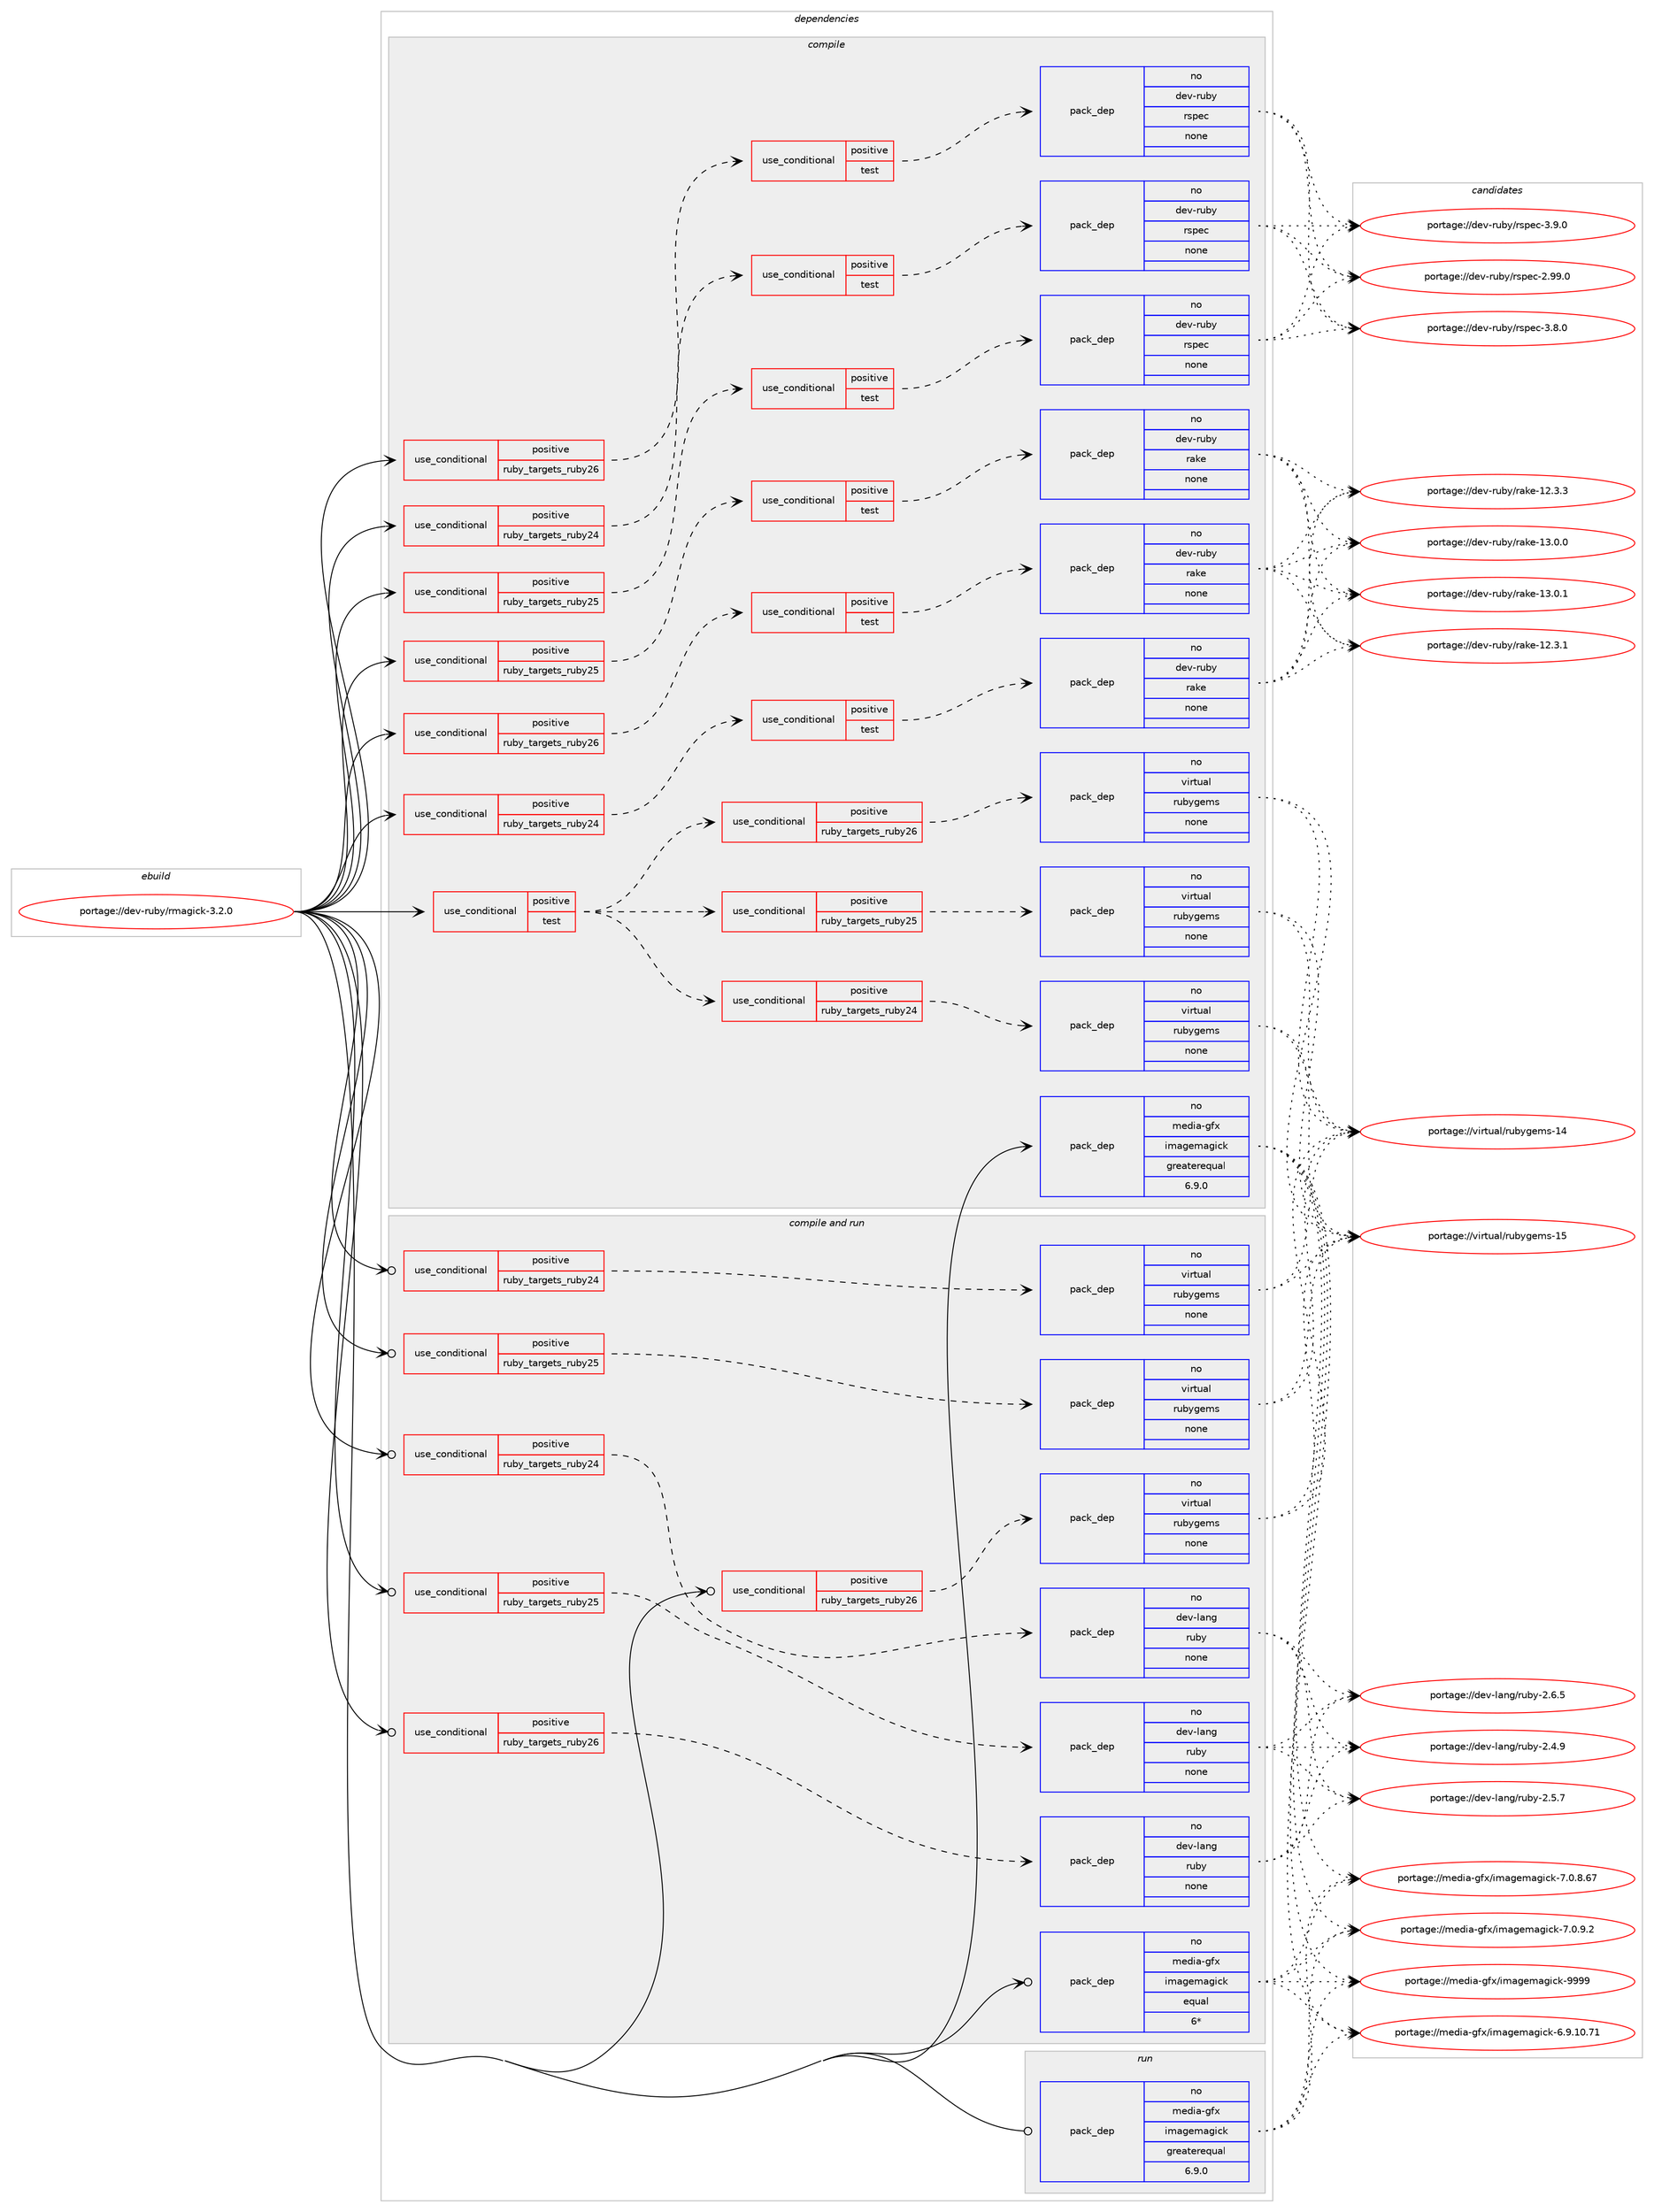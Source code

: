 digraph prolog {

# *************
# Graph options
# *************

newrank=true;
concentrate=true;
compound=true;
graph [rankdir=LR,fontname=Helvetica,fontsize=10,ranksep=1.5];#, ranksep=2.5, nodesep=0.2];
edge  [arrowhead=vee];
node  [fontname=Helvetica,fontsize=10];

# **********
# The ebuild
# **********

subgraph cluster_leftcol {
color=gray;
rank=same;
label=<<i>ebuild</i>>;
id [label="portage://dev-ruby/rmagick-3.2.0", color=red, width=4, href="../dev-ruby/rmagick-3.2.0.svg"];
}

# ****************
# The dependencies
# ****************

subgraph cluster_midcol {
color=gray;
label=<<i>dependencies</i>>;
subgraph cluster_compile {
fillcolor="#eeeeee";
style=filled;
label=<<i>compile</i>>;
subgraph cond62096 {
dependency240303 [label=<<TABLE BORDER="0" CELLBORDER="1" CELLSPACING="0" CELLPADDING="4"><TR><TD ROWSPAN="3" CELLPADDING="10">use_conditional</TD></TR><TR><TD>positive</TD></TR><TR><TD>ruby_targets_ruby24</TD></TR></TABLE>>, shape=none, color=red];
subgraph cond62097 {
dependency240304 [label=<<TABLE BORDER="0" CELLBORDER="1" CELLSPACING="0" CELLPADDING="4"><TR><TD ROWSPAN="3" CELLPADDING="10">use_conditional</TD></TR><TR><TD>positive</TD></TR><TR><TD>test</TD></TR></TABLE>>, shape=none, color=red];
subgraph pack174662 {
dependency240305 [label=<<TABLE BORDER="0" CELLBORDER="1" CELLSPACING="0" CELLPADDING="4" WIDTH="220"><TR><TD ROWSPAN="6" CELLPADDING="30">pack_dep</TD></TR><TR><TD WIDTH="110">no</TD></TR><TR><TD>dev-ruby</TD></TR><TR><TD>rake</TD></TR><TR><TD>none</TD></TR><TR><TD></TD></TR></TABLE>>, shape=none, color=blue];
}
dependency240304:e -> dependency240305:w [weight=20,style="dashed",arrowhead="vee"];
}
dependency240303:e -> dependency240304:w [weight=20,style="dashed",arrowhead="vee"];
}
id:e -> dependency240303:w [weight=20,style="solid",arrowhead="vee"];
subgraph cond62098 {
dependency240306 [label=<<TABLE BORDER="0" CELLBORDER="1" CELLSPACING="0" CELLPADDING="4"><TR><TD ROWSPAN="3" CELLPADDING="10">use_conditional</TD></TR><TR><TD>positive</TD></TR><TR><TD>ruby_targets_ruby24</TD></TR></TABLE>>, shape=none, color=red];
subgraph cond62099 {
dependency240307 [label=<<TABLE BORDER="0" CELLBORDER="1" CELLSPACING="0" CELLPADDING="4"><TR><TD ROWSPAN="3" CELLPADDING="10">use_conditional</TD></TR><TR><TD>positive</TD></TR><TR><TD>test</TD></TR></TABLE>>, shape=none, color=red];
subgraph pack174663 {
dependency240308 [label=<<TABLE BORDER="0" CELLBORDER="1" CELLSPACING="0" CELLPADDING="4" WIDTH="220"><TR><TD ROWSPAN="6" CELLPADDING="30">pack_dep</TD></TR><TR><TD WIDTH="110">no</TD></TR><TR><TD>dev-ruby</TD></TR><TR><TD>rspec</TD></TR><TR><TD>none</TD></TR><TR><TD></TD></TR></TABLE>>, shape=none, color=blue];
}
dependency240307:e -> dependency240308:w [weight=20,style="dashed",arrowhead="vee"];
}
dependency240306:e -> dependency240307:w [weight=20,style="dashed",arrowhead="vee"];
}
id:e -> dependency240306:w [weight=20,style="solid",arrowhead="vee"];
subgraph cond62100 {
dependency240309 [label=<<TABLE BORDER="0" CELLBORDER="1" CELLSPACING="0" CELLPADDING="4"><TR><TD ROWSPAN="3" CELLPADDING="10">use_conditional</TD></TR><TR><TD>positive</TD></TR><TR><TD>ruby_targets_ruby25</TD></TR></TABLE>>, shape=none, color=red];
subgraph cond62101 {
dependency240310 [label=<<TABLE BORDER="0" CELLBORDER="1" CELLSPACING="0" CELLPADDING="4"><TR><TD ROWSPAN="3" CELLPADDING="10">use_conditional</TD></TR><TR><TD>positive</TD></TR><TR><TD>test</TD></TR></TABLE>>, shape=none, color=red];
subgraph pack174664 {
dependency240311 [label=<<TABLE BORDER="0" CELLBORDER="1" CELLSPACING="0" CELLPADDING="4" WIDTH="220"><TR><TD ROWSPAN="6" CELLPADDING="30">pack_dep</TD></TR><TR><TD WIDTH="110">no</TD></TR><TR><TD>dev-ruby</TD></TR><TR><TD>rake</TD></TR><TR><TD>none</TD></TR><TR><TD></TD></TR></TABLE>>, shape=none, color=blue];
}
dependency240310:e -> dependency240311:w [weight=20,style="dashed",arrowhead="vee"];
}
dependency240309:e -> dependency240310:w [weight=20,style="dashed",arrowhead="vee"];
}
id:e -> dependency240309:w [weight=20,style="solid",arrowhead="vee"];
subgraph cond62102 {
dependency240312 [label=<<TABLE BORDER="0" CELLBORDER="1" CELLSPACING="0" CELLPADDING="4"><TR><TD ROWSPAN="3" CELLPADDING="10">use_conditional</TD></TR><TR><TD>positive</TD></TR><TR><TD>ruby_targets_ruby25</TD></TR></TABLE>>, shape=none, color=red];
subgraph cond62103 {
dependency240313 [label=<<TABLE BORDER="0" CELLBORDER="1" CELLSPACING="0" CELLPADDING="4"><TR><TD ROWSPAN="3" CELLPADDING="10">use_conditional</TD></TR><TR><TD>positive</TD></TR><TR><TD>test</TD></TR></TABLE>>, shape=none, color=red];
subgraph pack174665 {
dependency240314 [label=<<TABLE BORDER="0" CELLBORDER="1" CELLSPACING="0" CELLPADDING="4" WIDTH="220"><TR><TD ROWSPAN="6" CELLPADDING="30">pack_dep</TD></TR><TR><TD WIDTH="110">no</TD></TR><TR><TD>dev-ruby</TD></TR><TR><TD>rspec</TD></TR><TR><TD>none</TD></TR><TR><TD></TD></TR></TABLE>>, shape=none, color=blue];
}
dependency240313:e -> dependency240314:w [weight=20,style="dashed",arrowhead="vee"];
}
dependency240312:e -> dependency240313:w [weight=20,style="dashed",arrowhead="vee"];
}
id:e -> dependency240312:w [weight=20,style="solid",arrowhead="vee"];
subgraph cond62104 {
dependency240315 [label=<<TABLE BORDER="0" CELLBORDER="1" CELLSPACING="0" CELLPADDING="4"><TR><TD ROWSPAN="3" CELLPADDING="10">use_conditional</TD></TR><TR><TD>positive</TD></TR><TR><TD>ruby_targets_ruby26</TD></TR></TABLE>>, shape=none, color=red];
subgraph cond62105 {
dependency240316 [label=<<TABLE BORDER="0" CELLBORDER="1" CELLSPACING="0" CELLPADDING="4"><TR><TD ROWSPAN="3" CELLPADDING="10">use_conditional</TD></TR><TR><TD>positive</TD></TR><TR><TD>test</TD></TR></TABLE>>, shape=none, color=red];
subgraph pack174666 {
dependency240317 [label=<<TABLE BORDER="0" CELLBORDER="1" CELLSPACING="0" CELLPADDING="4" WIDTH="220"><TR><TD ROWSPAN="6" CELLPADDING="30">pack_dep</TD></TR><TR><TD WIDTH="110">no</TD></TR><TR><TD>dev-ruby</TD></TR><TR><TD>rake</TD></TR><TR><TD>none</TD></TR><TR><TD></TD></TR></TABLE>>, shape=none, color=blue];
}
dependency240316:e -> dependency240317:w [weight=20,style="dashed",arrowhead="vee"];
}
dependency240315:e -> dependency240316:w [weight=20,style="dashed",arrowhead="vee"];
}
id:e -> dependency240315:w [weight=20,style="solid",arrowhead="vee"];
subgraph cond62106 {
dependency240318 [label=<<TABLE BORDER="0" CELLBORDER="1" CELLSPACING="0" CELLPADDING="4"><TR><TD ROWSPAN="3" CELLPADDING="10">use_conditional</TD></TR><TR><TD>positive</TD></TR><TR><TD>ruby_targets_ruby26</TD></TR></TABLE>>, shape=none, color=red];
subgraph cond62107 {
dependency240319 [label=<<TABLE BORDER="0" CELLBORDER="1" CELLSPACING="0" CELLPADDING="4"><TR><TD ROWSPAN="3" CELLPADDING="10">use_conditional</TD></TR><TR><TD>positive</TD></TR><TR><TD>test</TD></TR></TABLE>>, shape=none, color=red];
subgraph pack174667 {
dependency240320 [label=<<TABLE BORDER="0" CELLBORDER="1" CELLSPACING="0" CELLPADDING="4" WIDTH="220"><TR><TD ROWSPAN="6" CELLPADDING="30">pack_dep</TD></TR><TR><TD WIDTH="110">no</TD></TR><TR><TD>dev-ruby</TD></TR><TR><TD>rspec</TD></TR><TR><TD>none</TD></TR><TR><TD></TD></TR></TABLE>>, shape=none, color=blue];
}
dependency240319:e -> dependency240320:w [weight=20,style="dashed",arrowhead="vee"];
}
dependency240318:e -> dependency240319:w [weight=20,style="dashed",arrowhead="vee"];
}
id:e -> dependency240318:w [weight=20,style="solid",arrowhead="vee"];
subgraph cond62108 {
dependency240321 [label=<<TABLE BORDER="0" CELLBORDER="1" CELLSPACING="0" CELLPADDING="4"><TR><TD ROWSPAN="3" CELLPADDING="10">use_conditional</TD></TR><TR><TD>positive</TD></TR><TR><TD>test</TD></TR></TABLE>>, shape=none, color=red];
subgraph cond62109 {
dependency240322 [label=<<TABLE BORDER="0" CELLBORDER="1" CELLSPACING="0" CELLPADDING="4"><TR><TD ROWSPAN="3" CELLPADDING="10">use_conditional</TD></TR><TR><TD>positive</TD></TR><TR><TD>ruby_targets_ruby24</TD></TR></TABLE>>, shape=none, color=red];
subgraph pack174668 {
dependency240323 [label=<<TABLE BORDER="0" CELLBORDER="1" CELLSPACING="0" CELLPADDING="4" WIDTH="220"><TR><TD ROWSPAN="6" CELLPADDING="30">pack_dep</TD></TR><TR><TD WIDTH="110">no</TD></TR><TR><TD>virtual</TD></TR><TR><TD>rubygems</TD></TR><TR><TD>none</TD></TR><TR><TD></TD></TR></TABLE>>, shape=none, color=blue];
}
dependency240322:e -> dependency240323:w [weight=20,style="dashed",arrowhead="vee"];
}
dependency240321:e -> dependency240322:w [weight=20,style="dashed",arrowhead="vee"];
subgraph cond62110 {
dependency240324 [label=<<TABLE BORDER="0" CELLBORDER="1" CELLSPACING="0" CELLPADDING="4"><TR><TD ROWSPAN="3" CELLPADDING="10">use_conditional</TD></TR><TR><TD>positive</TD></TR><TR><TD>ruby_targets_ruby25</TD></TR></TABLE>>, shape=none, color=red];
subgraph pack174669 {
dependency240325 [label=<<TABLE BORDER="0" CELLBORDER="1" CELLSPACING="0" CELLPADDING="4" WIDTH="220"><TR><TD ROWSPAN="6" CELLPADDING="30">pack_dep</TD></TR><TR><TD WIDTH="110">no</TD></TR><TR><TD>virtual</TD></TR><TR><TD>rubygems</TD></TR><TR><TD>none</TD></TR><TR><TD></TD></TR></TABLE>>, shape=none, color=blue];
}
dependency240324:e -> dependency240325:w [weight=20,style="dashed",arrowhead="vee"];
}
dependency240321:e -> dependency240324:w [weight=20,style="dashed",arrowhead="vee"];
subgraph cond62111 {
dependency240326 [label=<<TABLE BORDER="0" CELLBORDER="1" CELLSPACING="0" CELLPADDING="4"><TR><TD ROWSPAN="3" CELLPADDING="10">use_conditional</TD></TR><TR><TD>positive</TD></TR><TR><TD>ruby_targets_ruby26</TD></TR></TABLE>>, shape=none, color=red];
subgraph pack174670 {
dependency240327 [label=<<TABLE BORDER="0" CELLBORDER="1" CELLSPACING="0" CELLPADDING="4" WIDTH="220"><TR><TD ROWSPAN="6" CELLPADDING="30">pack_dep</TD></TR><TR><TD WIDTH="110">no</TD></TR><TR><TD>virtual</TD></TR><TR><TD>rubygems</TD></TR><TR><TD>none</TD></TR><TR><TD></TD></TR></TABLE>>, shape=none, color=blue];
}
dependency240326:e -> dependency240327:w [weight=20,style="dashed",arrowhead="vee"];
}
dependency240321:e -> dependency240326:w [weight=20,style="dashed",arrowhead="vee"];
}
id:e -> dependency240321:w [weight=20,style="solid",arrowhead="vee"];
subgraph pack174671 {
dependency240328 [label=<<TABLE BORDER="0" CELLBORDER="1" CELLSPACING="0" CELLPADDING="4" WIDTH="220"><TR><TD ROWSPAN="6" CELLPADDING="30">pack_dep</TD></TR><TR><TD WIDTH="110">no</TD></TR><TR><TD>media-gfx</TD></TR><TR><TD>imagemagick</TD></TR><TR><TD>greaterequal</TD></TR><TR><TD>6.9.0</TD></TR></TABLE>>, shape=none, color=blue];
}
id:e -> dependency240328:w [weight=20,style="solid",arrowhead="vee"];
}
subgraph cluster_compileandrun {
fillcolor="#eeeeee";
style=filled;
label=<<i>compile and run</i>>;
subgraph cond62112 {
dependency240329 [label=<<TABLE BORDER="0" CELLBORDER="1" CELLSPACING="0" CELLPADDING="4"><TR><TD ROWSPAN="3" CELLPADDING="10">use_conditional</TD></TR><TR><TD>positive</TD></TR><TR><TD>ruby_targets_ruby24</TD></TR></TABLE>>, shape=none, color=red];
subgraph pack174672 {
dependency240330 [label=<<TABLE BORDER="0" CELLBORDER="1" CELLSPACING="0" CELLPADDING="4" WIDTH="220"><TR><TD ROWSPAN="6" CELLPADDING="30">pack_dep</TD></TR><TR><TD WIDTH="110">no</TD></TR><TR><TD>dev-lang</TD></TR><TR><TD>ruby</TD></TR><TR><TD>none</TD></TR><TR><TD></TD></TR></TABLE>>, shape=none, color=blue];
}
dependency240329:e -> dependency240330:w [weight=20,style="dashed",arrowhead="vee"];
}
id:e -> dependency240329:w [weight=20,style="solid",arrowhead="odotvee"];
subgraph cond62113 {
dependency240331 [label=<<TABLE BORDER="0" CELLBORDER="1" CELLSPACING="0" CELLPADDING="4"><TR><TD ROWSPAN="3" CELLPADDING="10">use_conditional</TD></TR><TR><TD>positive</TD></TR><TR><TD>ruby_targets_ruby24</TD></TR></TABLE>>, shape=none, color=red];
subgraph pack174673 {
dependency240332 [label=<<TABLE BORDER="0" CELLBORDER="1" CELLSPACING="0" CELLPADDING="4" WIDTH="220"><TR><TD ROWSPAN="6" CELLPADDING="30">pack_dep</TD></TR><TR><TD WIDTH="110">no</TD></TR><TR><TD>virtual</TD></TR><TR><TD>rubygems</TD></TR><TR><TD>none</TD></TR><TR><TD></TD></TR></TABLE>>, shape=none, color=blue];
}
dependency240331:e -> dependency240332:w [weight=20,style="dashed",arrowhead="vee"];
}
id:e -> dependency240331:w [weight=20,style="solid",arrowhead="odotvee"];
subgraph cond62114 {
dependency240333 [label=<<TABLE BORDER="0" CELLBORDER="1" CELLSPACING="0" CELLPADDING="4"><TR><TD ROWSPAN="3" CELLPADDING="10">use_conditional</TD></TR><TR><TD>positive</TD></TR><TR><TD>ruby_targets_ruby25</TD></TR></TABLE>>, shape=none, color=red];
subgraph pack174674 {
dependency240334 [label=<<TABLE BORDER="0" CELLBORDER="1" CELLSPACING="0" CELLPADDING="4" WIDTH="220"><TR><TD ROWSPAN="6" CELLPADDING="30">pack_dep</TD></TR><TR><TD WIDTH="110">no</TD></TR><TR><TD>dev-lang</TD></TR><TR><TD>ruby</TD></TR><TR><TD>none</TD></TR><TR><TD></TD></TR></TABLE>>, shape=none, color=blue];
}
dependency240333:e -> dependency240334:w [weight=20,style="dashed",arrowhead="vee"];
}
id:e -> dependency240333:w [weight=20,style="solid",arrowhead="odotvee"];
subgraph cond62115 {
dependency240335 [label=<<TABLE BORDER="0" CELLBORDER="1" CELLSPACING="0" CELLPADDING="4"><TR><TD ROWSPAN="3" CELLPADDING="10">use_conditional</TD></TR><TR><TD>positive</TD></TR><TR><TD>ruby_targets_ruby25</TD></TR></TABLE>>, shape=none, color=red];
subgraph pack174675 {
dependency240336 [label=<<TABLE BORDER="0" CELLBORDER="1" CELLSPACING="0" CELLPADDING="4" WIDTH="220"><TR><TD ROWSPAN="6" CELLPADDING="30">pack_dep</TD></TR><TR><TD WIDTH="110">no</TD></TR><TR><TD>virtual</TD></TR><TR><TD>rubygems</TD></TR><TR><TD>none</TD></TR><TR><TD></TD></TR></TABLE>>, shape=none, color=blue];
}
dependency240335:e -> dependency240336:w [weight=20,style="dashed",arrowhead="vee"];
}
id:e -> dependency240335:w [weight=20,style="solid",arrowhead="odotvee"];
subgraph cond62116 {
dependency240337 [label=<<TABLE BORDER="0" CELLBORDER="1" CELLSPACING="0" CELLPADDING="4"><TR><TD ROWSPAN="3" CELLPADDING="10">use_conditional</TD></TR><TR><TD>positive</TD></TR><TR><TD>ruby_targets_ruby26</TD></TR></TABLE>>, shape=none, color=red];
subgraph pack174676 {
dependency240338 [label=<<TABLE BORDER="0" CELLBORDER="1" CELLSPACING="0" CELLPADDING="4" WIDTH="220"><TR><TD ROWSPAN="6" CELLPADDING="30">pack_dep</TD></TR><TR><TD WIDTH="110">no</TD></TR><TR><TD>dev-lang</TD></TR><TR><TD>ruby</TD></TR><TR><TD>none</TD></TR><TR><TD></TD></TR></TABLE>>, shape=none, color=blue];
}
dependency240337:e -> dependency240338:w [weight=20,style="dashed",arrowhead="vee"];
}
id:e -> dependency240337:w [weight=20,style="solid",arrowhead="odotvee"];
subgraph cond62117 {
dependency240339 [label=<<TABLE BORDER="0" CELLBORDER="1" CELLSPACING="0" CELLPADDING="4"><TR><TD ROWSPAN="3" CELLPADDING="10">use_conditional</TD></TR><TR><TD>positive</TD></TR><TR><TD>ruby_targets_ruby26</TD></TR></TABLE>>, shape=none, color=red];
subgraph pack174677 {
dependency240340 [label=<<TABLE BORDER="0" CELLBORDER="1" CELLSPACING="0" CELLPADDING="4" WIDTH="220"><TR><TD ROWSPAN="6" CELLPADDING="30">pack_dep</TD></TR><TR><TD WIDTH="110">no</TD></TR><TR><TD>virtual</TD></TR><TR><TD>rubygems</TD></TR><TR><TD>none</TD></TR><TR><TD></TD></TR></TABLE>>, shape=none, color=blue];
}
dependency240339:e -> dependency240340:w [weight=20,style="dashed",arrowhead="vee"];
}
id:e -> dependency240339:w [weight=20,style="solid",arrowhead="odotvee"];
subgraph pack174678 {
dependency240341 [label=<<TABLE BORDER="0" CELLBORDER="1" CELLSPACING="0" CELLPADDING="4" WIDTH="220"><TR><TD ROWSPAN="6" CELLPADDING="30">pack_dep</TD></TR><TR><TD WIDTH="110">no</TD></TR><TR><TD>media-gfx</TD></TR><TR><TD>imagemagick</TD></TR><TR><TD>equal</TD></TR><TR><TD>6*</TD></TR></TABLE>>, shape=none, color=blue];
}
id:e -> dependency240341:w [weight=20,style="solid",arrowhead="odotvee"];
}
subgraph cluster_run {
fillcolor="#eeeeee";
style=filled;
label=<<i>run</i>>;
subgraph pack174679 {
dependency240342 [label=<<TABLE BORDER="0" CELLBORDER="1" CELLSPACING="0" CELLPADDING="4" WIDTH="220"><TR><TD ROWSPAN="6" CELLPADDING="30">pack_dep</TD></TR><TR><TD WIDTH="110">no</TD></TR><TR><TD>media-gfx</TD></TR><TR><TD>imagemagick</TD></TR><TR><TD>greaterequal</TD></TR><TR><TD>6.9.0</TD></TR></TABLE>>, shape=none, color=blue];
}
id:e -> dependency240342:w [weight=20,style="solid",arrowhead="odot"];
}
}

# **************
# The candidates
# **************

subgraph cluster_choices {
rank=same;
color=gray;
label=<<i>candidates</i>>;

subgraph choice174662 {
color=black;
nodesep=1;
choiceportage1001011184511411798121471149710710145495046514649 [label="portage://dev-ruby/rake-12.3.1", color=red, width=4,href="../dev-ruby/rake-12.3.1.svg"];
choiceportage1001011184511411798121471149710710145495046514651 [label="portage://dev-ruby/rake-12.3.3", color=red, width=4,href="../dev-ruby/rake-12.3.3.svg"];
choiceportage1001011184511411798121471149710710145495146484648 [label="portage://dev-ruby/rake-13.0.0", color=red, width=4,href="../dev-ruby/rake-13.0.0.svg"];
choiceportage1001011184511411798121471149710710145495146484649 [label="portage://dev-ruby/rake-13.0.1", color=red, width=4,href="../dev-ruby/rake-13.0.1.svg"];
dependency240305:e -> choiceportage1001011184511411798121471149710710145495046514649:w [style=dotted,weight="100"];
dependency240305:e -> choiceportage1001011184511411798121471149710710145495046514651:w [style=dotted,weight="100"];
dependency240305:e -> choiceportage1001011184511411798121471149710710145495146484648:w [style=dotted,weight="100"];
dependency240305:e -> choiceportage1001011184511411798121471149710710145495146484649:w [style=dotted,weight="100"];
}
subgraph choice174663 {
color=black;
nodesep=1;
choiceportage1001011184511411798121471141151121019945504657574648 [label="portage://dev-ruby/rspec-2.99.0", color=red, width=4,href="../dev-ruby/rspec-2.99.0.svg"];
choiceportage10010111845114117981214711411511210199455146564648 [label="portage://dev-ruby/rspec-3.8.0", color=red, width=4,href="../dev-ruby/rspec-3.8.0.svg"];
choiceportage10010111845114117981214711411511210199455146574648 [label="portage://dev-ruby/rspec-3.9.0", color=red, width=4,href="../dev-ruby/rspec-3.9.0.svg"];
dependency240308:e -> choiceportage1001011184511411798121471141151121019945504657574648:w [style=dotted,weight="100"];
dependency240308:e -> choiceportage10010111845114117981214711411511210199455146564648:w [style=dotted,weight="100"];
dependency240308:e -> choiceportage10010111845114117981214711411511210199455146574648:w [style=dotted,weight="100"];
}
subgraph choice174664 {
color=black;
nodesep=1;
choiceportage1001011184511411798121471149710710145495046514649 [label="portage://dev-ruby/rake-12.3.1", color=red, width=4,href="../dev-ruby/rake-12.3.1.svg"];
choiceportage1001011184511411798121471149710710145495046514651 [label="portage://dev-ruby/rake-12.3.3", color=red, width=4,href="../dev-ruby/rake-12.3.3.svg"];
choiceportage1001011184511411798121471149710710145495146484648 [label="portage://dev-ruby/rake-13.0.0", color=red, width=4,href="../dev-ruby/rake-13.0.0.svg"];
choiceportage1001011184511411798121471149710710145495146484649 [label="portage://dev-ruby/rake-13.0.1", color=red, width=4,href="../dev-ruby/rake-13.0.1.svg"];
dependency240311:e -> choiceportage1001011184511411798121471149710710145495046514649:w [style=dotted,weight="100"];
dependency240311:e -> choiceportage1001011184511411798121471149710710145495046514651:w [style=dotted,weight="100"];
dependency240311:e -> choiceportage1001011184511411798121471149710710145495146484648:w [style=dotted,weight="100"];
dependency240311:e -> choiceportage1001011184511411798121471149710710145495146484649:w [style=dotted,weight="100"];
}
subgraph choice174665 {
color=black;
nodesep=1;
choiceportage1001011184511411798121471141151121019945504657574648 [label="portage://dev-ruby/rspec-2.99.0", color=red, width=4,href="../dev-ruby/rspec-2.99.0.svg"];
choiceportage10010111845114117981214711411511210199455146564648 [label="portage://dev-ruby/rspec-3.8.0", color=red, width=4,href="../dev-ruby/rspec-3.8.0.svg"];
choiceportage10010111845114117981214711411511210199455146574648 [label="portage://dev-ruby/rspec-3.9.0", color=red, width=4,href="../dev-ruby/rspec-3.9.0.svg"];
dependency240314:e -> choiceportage1001011184511411798121471141151121019945504657574648:w [style=dotted,weight="100"];
dependency240314:e -> choiceportage10010111845114117981214711411511210199455146564648:w [style=dotted,weight="100"];
dependency240314:e -> choiceportage10010111845114117981214711411511210199455146574648:w [style=dotted,weight="100"];
}
subgraph choice174666 {
color=black;
nodesep=1;
choiceportage1001011184511411798121471149710710145495046514649 [label="portage://dev-ruby/rake-12.3.1", color=red, width=4,href="../dev-ruby/rake-12.3.1.svg"];
choiceportage1001011184511411798121471149710710145495046514651 [label="portage://dev-ruby/rake-12.3.3", color=red, width=4,href="../dev-ruby/rake-12.3.3.svg"];
choiceportage1001011184511411798121471149710710145495146484648 [label="portage://dev-ruby/rake-13.0.0", color=red, width=4,href="../dev-ruby/rake-13.0.0.svg"];
choiceportage1001011184511411798121471149710710145495146484649 [label="portage://dev-ruby/rake-13.0.1", color=red, width=4,href="../dev-ruby/rake-13.0.1.svg"];
dependency240317:e -> choiceportage1001011184511411798121471149710710145495046514649:w [style=dotted,weight="100"];
dependency240317:e -> choiceportage1001011184511411798121471149710710145495046514651:w [style=dotted,weight="100"];
dependency240317:e -> choiceportage1001011184511411798121471149710710145495146484648:w [style=dotted,weight="100"];
dependency240317:e -> choiceportage1001011184511411798121471149710710145495146484649:w [style=dotted,weight="100"];
}
subgraph choice174667 {
color=black;
nodesep=1;
choiceportage1001011184511411798121471141151121019945504657574648 [label="portage://dev-ruby/rspec-2.99.0", color=red, width=4,href="../dev-ruby/rspec-2.99.0.svg"];
choiceportage10010111845114117981214711411511210199455146564648 [label="portage://dev-ruby/rspec-3.8.0", color=red, width=4,href="../dev-ruby/rspec-3.8.0.svg"];
choiceportage10010111845114117981214711411511210199455146574648 [label="portage://dev-ruby/rspec-3.9.0", color=red, width=4,href="../dev-ruby/rspec-3.9.0.svg"];
dependency240320:e -> choiceportage1001011184511411798121471141151121019945504657574648:w [style=dotted,weight="100"];
dependency240320:e -> choiceportage10010111845114117981214711411511210199455146564648:w [style=dotted,weight="100"];
dependency240320:e -> choiceportage10010111845114117981214711411511210199455146574648:w [style=dotted,weight="100"];
}
subgraph choice174668 {
color=black;
nodesep=1;
choiceportage118105114116117971084711411798121103101109115454952 [label="portage://virtual/rubygems-14", color=red, width=4,href="../virtual/rubygems-14.svg"];
choiceportage118105114116117971084711411798121103101109115454953 [label="portage://virtual/rubygems-15", color=red, width=4,href="../virtual/rubygems-15.svg"];
dependency240323:e -> choiceportage118105114116117971084711411798121103101109115454952:w [style=dotted,weight="100"];
dependency240323:e -> choiceportage118105114116117971084711411798121103101109115454953:w [style=dotted,weight="100"];
}
subgraph choice174669 {
color=black;
nodesep=1;
choiceportage118105114116117971084711411798121103101109115454952 [label="portage://virtual/rubygems-14", color=red, width=4,href="../virtual/rubygems-14.svg"];
choiceportage118105114116117971084711411798121103101109115454953 [label="portage://virtual/rubygems-15", color=red, width=4,href="../virtual/rubygems-15.svg"];
dependency240325:e -> choiceportage118105114116117971084711411798121103101109115454952:w [style=dotted,weight="100"];
dependency240325:e -> choiceportage118105114116117971084711411798121103101109115454953:w [style=dotted,weight="100"];
}
subgraph choice174670 {
color=black;
nodesep=1;
choiceportage118105114116117971084711411798121103101109115454952 [label="portage://virtual/rubygems-14", color=red, width=4,href="../virtual/rubygems-14.svg"];
choiceportage118105114116117971084711411798121103101109115454953 [label="portage://virtual/rubygems-15", color=red, width=4,href="../virtual/rubygems-15.svg"];
dependency240327:e -> choiceportage118105114116117971084711411798121103101109115454952:w [style=dotted,weight="100"];
dependency240327:e -> choiceportage118105114116117971084711411798121103101109115454953:w [style=dotted,weight="100"];
}
subgraph choice174671 {
color=black;
nodesep=1;
choiceportage10910110010597451031021204710510997103101109971031059910745544657464948465549 [label="portage://media-gfx/imagemagick-6.9.10.71", color=red, width=4,href="../media-gfx/imagemagick-6.9.10.71.svg"];
choiceportage109101100105974510310212047105109971031011099710310599107455546484656465455 [label="portage://media-gfx/imagemagick-7.0.8.67", color=red, width=4,href="../media-gfx/imagemagick-7.0.8.67.svg"];
choiceportage1091011001059745103102120471051099710310110997103105991074555464846574650 [label="portage://media-gfx/imagemagick-7.0.9.2", color=red, width=4,href="../media-gfx/imagemagick-7.0.9.2.svg"];
choiceportage1091011001059745103102120471051099710310110997103105991074557575757 [label="portage://media-gfx/imagemagick-9999", color=red, width=4,href="../media-gfx/imagemagick-9999.svg"];
dependency240328:e -> choiceportage10910110010597451031021204710510997103101109971031059910745544657464948465549:w [style=dotted,weight="100"];
dependency240328:e -> choiceportage109101100105974510310212047105109971031011099710310599107455546484656465455:w [style=dotted,weight="100"];
dependency240328:e -> choiceportage1091011001059745103102120471051099710310110997103105991074555464846574650:w [style=dotted,weight="100"];
dependency240328:e -> choiceportage1091011001059745103102120471051099710310110997103105991074557575757:w [style=dotted,weight="100"];
}
subgraph choice174672 {
color=black;
nodesep=1;
choiceportage10010111845108971101034711411798121455046524657 [label="portage://dev-lang/ruby-2.4.9", color=red, width=4,href="../dev-lang/ruby-2.4.9.svg"];
choiceportage10010111845108971101034711411798121455046534655 [label="portage://dev-lang/ruby-2.5.7", color=red, width=4,href="../dev-lang/ruby-2.5.7.svg"];
choiceportage10010111845108971101034711411798121455046544653 [label="portage://dev-lang/ruby-2.6.5", color=red, width=4,href="../dev-lang/ruby-2.6.5.svg"];
dependency240330:e -> choiceportage10010111845108971101034711411798121455046524657:w [style=dotted,weight="100"];
dependency240330:e -> choiceportage10010111845108971101034711411798121455046534655:w [style=dotted,weight="100"];
dependency240330:e -> choiceportage10010111845108971101034711411798121455046544653:w [style=dotted,weight="100"];
}
subgraph choice174673 {
color=black;
nodesep=1;
choiceportage118105114116117971084711411798121103101109115454952 [label="portage://virtual/rubygems-14", color=red, width=4,href="../virtual/rubygems-14.svg"];
choiceportage118105114116117971084711411798121103101109115454953 [label="portage://virtual/rubygems-15", color=red, width=4,href="../virtual/rubygems-15.svg"];
dependency240332:e -> choiceportage118105114116117971084711411798121103101109115454952:w [style=dotted,weight="100"];
dependency240332:e -> choiceportage118105114116117971084711411798121103101109115454953:w [style=dotted,weight="100"];
}
subgraph choice174674 {
color=black;
nodesep=1;
choiceportage10010111845108971101034711411798121455046524657 [label="portage://dev-lang/ruby-2.4.9", color=red, width=4,href="../dev-lang/ruby-2.4.9.svg"];
choiceportage10010111845108971101034711411798121455046534655 [label="portage://dev-lang/ruby-2.5.7", color=red, width=4,href="../dev-lang/ruby-2.5.7.svg"];
choiceportage10010111845108971101034711411798121455046544653 [label="portage://dev-lang/ruby-2.6.5", color=red, width=4,href="../dev-lang/ruby-2.6.5.svg"];
dependency240334:e -> choiceportage10010111845108971101034711411798121455046524657:w [style=dotted,weight="100"];
dependency240334:e -> choiceportage10010111845108971101034711411798121455046534655:w [style=dotted,weight="100"];
dependency240334:e -> choiceportage10010111845108971101034711411798121455046544653:w [style=dotted,weight="100"];
}
subgraph choice174675 {
color=black;
nodesep=1;
choiceportage118105114116117971084711411798121103101109115454952 [label="portage://virtual/rubygems-14", color=red, width=4,href="../virtual/rubygems-14.svg"];
choiceportage118105114116117971084711411798121103101109115454953 [label="portage://virtual/rubygems-15", color=red, width=4,href="../virtual/rubygems-15.svg"];
dependency240336:e -> choiceportage118105114116117971084711411798121103101109115454952:w [style=dotted,weight="100"];
dependency240336:e -> choiceportage118105114116117971084711411798121103101109115454953:w [style=dotted,weight="100"];
}
subgraph choice174676 {
color=black;
nodesep=1;
choiceportage10010111845108971101034711411798121455046524657 [label="portage://dev-lang/ruby-2.4.9", color=red, width=4,href="../dev-lang/ruby-2.4.9.svg"];
choiceportage10010111845108971101034711411798121455046534655 [label="portage://dev-lang/ruby-2.5.7", color=red, width=4,href="../dev-lang/ruby-2.5.7.svg"];
choiceportage10010111845108971101034711411798121455046544653 [label="portage://dev-lang/ruby-2.6.5", color=red, width=4,href="../dev-lang/ruby-2.6.5.svg"];
dependency240338:e -> choiceportage10010111845108971101034711411798121455046524657:w [style=dotted,weight="100"];
dependency240338:e -> choiceportage10010111845108971101034711411798121455046534655:w [style=dotted,weight="100"];
dependency240338:e -> choiceportage10010111845108971101034711411798121455046544653:w [style=dotted,weight="100"];
}
subgraph choice174677 {
color=black;
nodesep=1;
choiceportage118105114116117971084711411798121103101109115454952 [label="portage://virtual/rubygems-14", color=red, width=4,href="../virtual/rubygems-14.svg"];
choiceportage118105114116117971084711411798121103101109115454953 [label="portage://virtual/rubygems-15", color=red, width=4,href="../virtual/rubygems-15.svg"];
dependency240340:e -> choiceportage118105114116117971084711411798121103101109115454952:w [style=dotted,weight="100"];
dependency240340:e -> choiceportage118105114116117971084711411798121103101109115454953:w [style=dotted,weight="100"];
}
subgraph choice174678 {
color=black;
nodesep=1;
choiceportage10910110010597451031021204710510997103101109971031059910745544657464948465549 [label="portage://media-gfx/imagemagick-6.9.10.71", color=red, width=4,href="../media-gfx/imagemagick-6.9.10.71.svg"];
choiceportage109101100105974510310212047105109971031011099710310599107455546484656465455 [label="portage://media-gfx/imagemagick-7.0.8.67", color=red, width=4,href="../media-gfx/imagemagick-7.0.8.67.svg"];
choiceportage1091011001059745103102120471051099710310110997103105991074555464846574650 [label="portage://media-gfx/imagemagick-7.0.9.2", color=red, width=4,href="../media-gfx/imagemagick-7.0.9.2.svg"];
choiceportage1091011001059745103102120471051099710310110997103105991074557575757 [label="portage://media-gfx/imagemagick-9999", color=red, width=4,href="../media-gfx/imagemagick-9999.svg"];
dependency240341:e -> choiceportage10910110010597451031021204710510997103101109971031059910745544657464948465549:w [style=dotted,weight="100"];
dependency240341:e -> choiceportage109101100105974510310212047105109971031011099710310599107455546484656465455:w [style=dotted,weight="100"];
dependency240341:e -> choiceportage1091011001059745103102120471051099710310110997103105991074555464846574650:w [style=dotted,weight="100"];
dependency240341:e -> choiceportage1091011001059745103102120471051099710310110997103105991074557575757:w [style=dotted,weight="100"];
}
subgraph choice174679 {
color=black;
nodesep=1;
choiceportage10910110010597451031021204710510997103101109971031059910745544657464948465549 [label="portage://media-gfx/imagemagick-6.9.10.71", color=red, width=4,href="../media-gfx/imagemagick-6.9.10.71.svg"];
choiceportage109101100105974510310212047105109971031011099710310599107455546484656465455 [label="portage://media-gfx/imagemagick-7.0.8.67", color=red, width=4,href="../media-gfx/imagemagick-7.0.8.67.svg"];
choiceportage1091011001059745103102120471051099710310110997103105991074555464846574650 [label="portage://media-gfx/imagemagick-7.0.9.2", color=red, width=4,href="../media-gfx/imagemagick-7.0.9.2.svg"];
choiceportage1091011001059745103102120471051099710310110997103105991074557575757 [label="portage://media-gfx/imagemagick-9999", color=red, width=4,href="../media-gfx/imagemagick-9999.svg"];
dependency240342:e -> choiceportage10910110010597451031021204710510997103101109971031059910745544657464948465549:w [style=dotted,weight="100"];
dependency240342:e -> choiceportage109101100105974510310212047105109971031011099710310599107455546484656465455:w [style=dotted,weight="100"];
dependency240342:e -> choiceportage1091011001059745103102120471051099710310110997103105991074555464846574650:w [style=dotted,weight="100"];
dependency240342:e -> choiceportage1091011001059745103102120471051099710310110997103105991074557575757:w [style=dotted,weight="100"];
}
}

}
